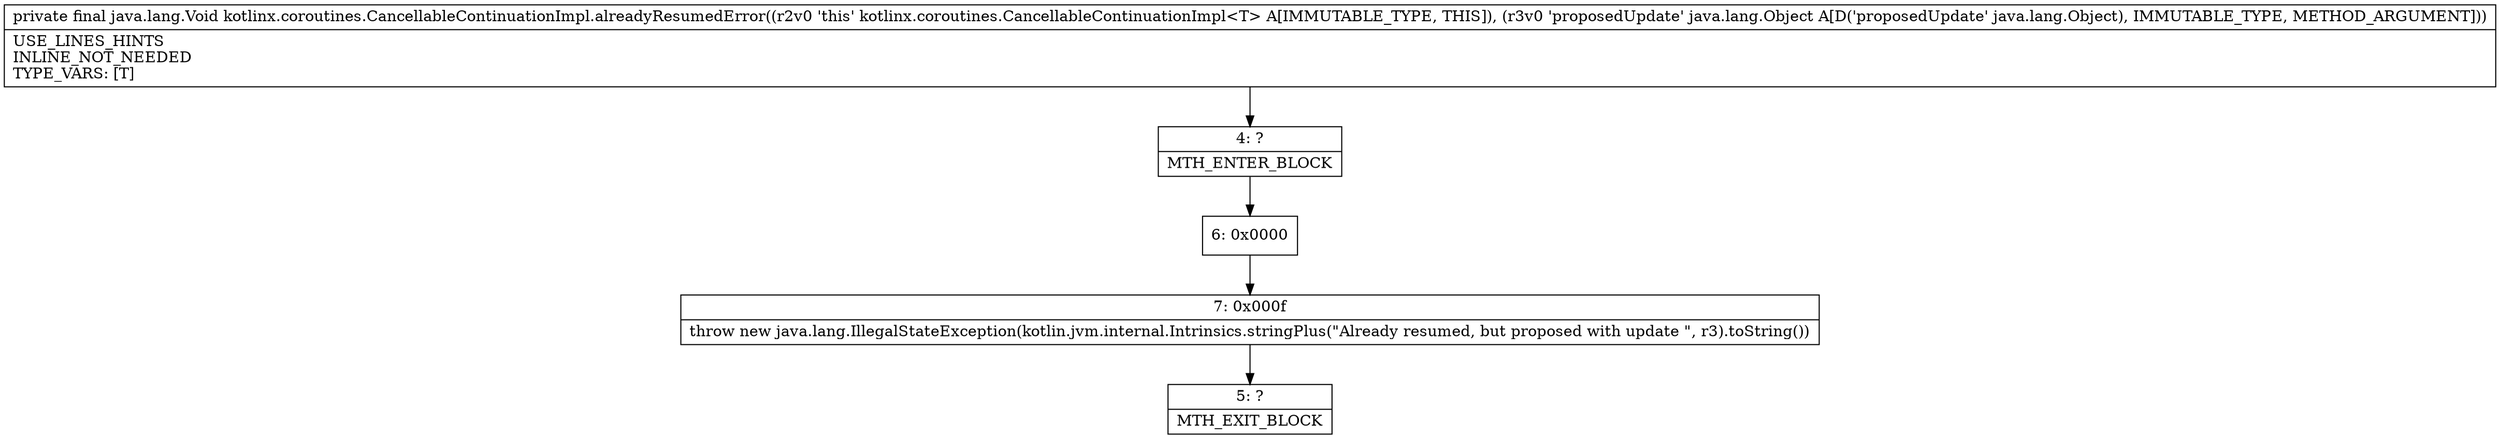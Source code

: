 digraph "CFG forkotlinx.coroutines.CancellableContinuationImpl.alreadyResumedError(Ljava\/lang\/Object;)Ljava\/lang\/Void;" {
Node_4 [shape=record,label="{4\:\ ?|MTH_ENTER_BLOCK\l}"];
Node_6 [shape=record,label="{6\:\ 0x0000}"];
Node_7 [shape=record,label="{7\:\ 0x000f|throw new java.lang.IllegalStateException(kotlin.jvm.internal.Intrinsics.stringPlus(\"Already resumed, but proposed with update \", r3).toString())\l}"];
Node_5 [shape=record,label="{5\:\ ?|MTH_EXIT_BLOCK\l}"];
MethodNode[shape=record,label="{private final java.lang.Void kotlinx.coroutines.CancellableContinuationImpl.alreadyResumedError((r2v0 'this' kotlinx.coroutines.CancellableContinuationImpl\<T\> A[IMMUTABLE_TYPE, THIS]), (r3v0 'proposedUpdate' java.lang.Object A[D('proposedUpdate' java.lang.Object), IMMUTABLE_TYPE, METHOD_ARGUMENT]))  | USE_LINES_HINTS\lINLINE_NOT_NEEDED\lTYPE_VARS: [T]\l}"];
MethodNode -> Node_4;Node_4 -> Node_6;
Node_6 -> Node_7;
Node_7 -> Node_5;
}

